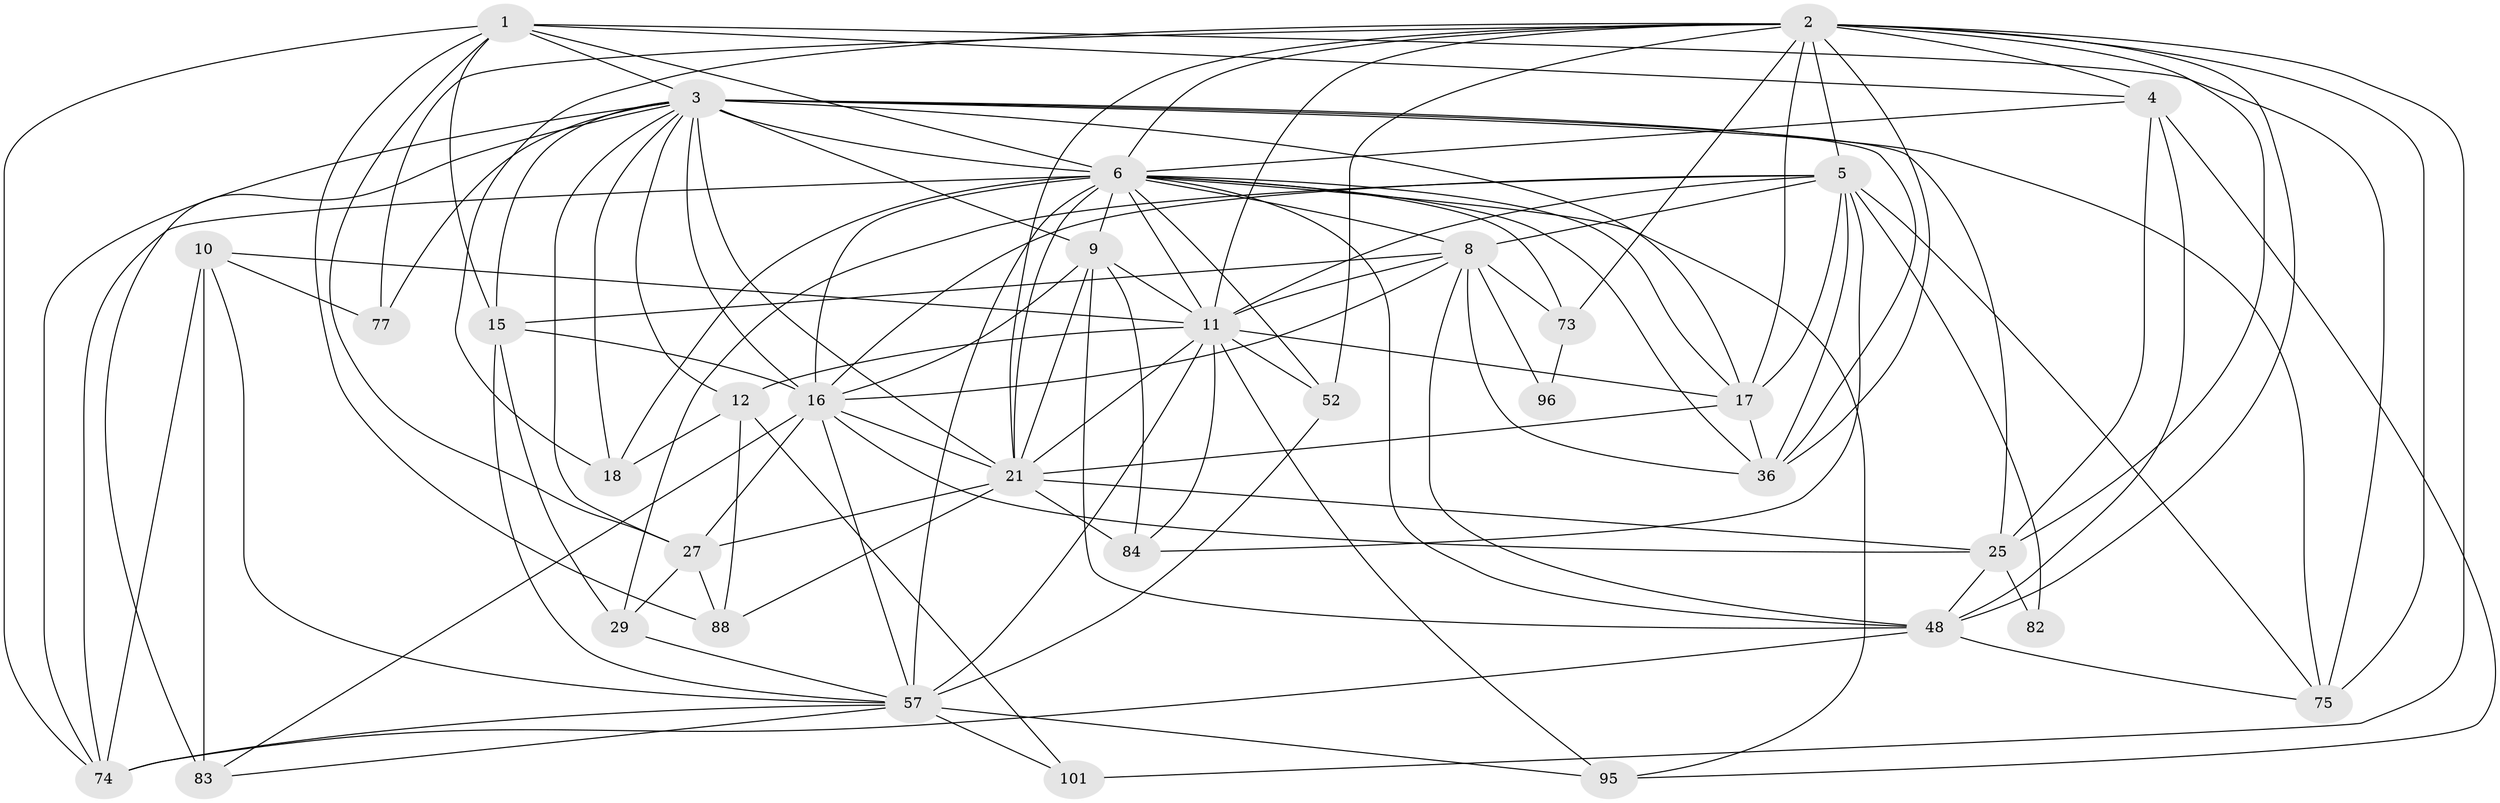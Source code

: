 // original degree distribution, {2: 0.14655172413793102, 7: 0.05172413793103448, 8: 0.034482758620689655, 4: 0.21551724137931033, 6: 0.06896551724137931, 3: 0.3103448275862069, 5: 0.1724137931034483}
// Generated by graph-tools (version 1.1) at 2025/18/03/04/25 18:18:49]
// undirected, 34 vertices, 119 edges
graph export_dot {
graph [start="1"]
  node [color=gray90,style=filled];
  1 [super="+7+111"];
  2 [super="+50+64+61+14+99"];
  3 [super="+114+91+23+22+37+86"];
  4 [super="+26"];
  5 [super="+67+66"];
  6 [super="+70+56+13"];
  8 [super="+40+41"];
  9 [super="+80"];
  10 [super="+65+51"];
  11 [super="+24+47+68+38"];
  12 [super="+39"];
  15 [super="+19"];
  16 [super="+30+32+72+107"];
  17 [super="+34+115"];
  18 [super="+43+108"];
  21 [super="+33"];
  25 [super="+103"];
  27 [super="+55"];
  29 [super="+109"];
  36 [super="+89"];
  48 [super="+71"];
  52 [super="+53+93"];
  57 [super="+60+87"];
  73;
  74 [super="+106+79"];
  75 [super="+97+90"];
  77;
  82;
  83 [super="+98"];
  84 [super="+85"];
  88 [super="+105"];
  95;
  96;
  101;
  1 -- 88;
  1 -- 27;
  1 -- 75;
  1 -- 4;
  1 -- 3;
  1 -- 74;
  1 -- 15;
  1 -- 6;
  2 -- 4 [weight=2];
  2 -- 73;
  2 -- 75 [weight=3];
  2 -- 36;
  2 -- 18 [weight=2];
  2 -- 101;
  2 -- 5 [weight=3];
  2 -- 52 [weight=2];
  2 -- 21;
  2 -- 48;
  2 -- 25;
  2 -- 17;
  2 -- 77;
  2 -- 6 [weight=2];
  2 -- 11 [weight=2];
  3 -- 21;
  3 -- 6 [weight=3];
  3 -- 83 [weight=2];
  3 -- 25;
  3 -- 74;
  3 -- 12;
  3 -- 17 [weight=2];
  3 -- 18;
  3 -- 16;
  3 -- 9;
  3 -- 36;
  3 -- 75 [weight=2];
  3 -- 77;
  3 -- 15;
  3 -- 27;
  4 -- 95;
  4 -- 48;
  4 -- 25;
  4 -- 6;
  5 -- 11;
  5 -- 82;
  5 -- 36 [weight=2];
  5 -- 29;
  5 -- 8 [weight=3];
  5 -- 17;
  5 -- 84;
  5 -- 16;
  5 -- 75;
  6 -- 73;
  6 -- 36;
  6 -- 21 [weight=2];
  6 -- 48;
  6 -- 8;
  6 -- 17;
  6 -- 11 [weight=2];
  6 -- 9;
  6 -- 74;
  6 -- 18;
  6 -- 52;
  6 -- 57;
  6 -- 95;
  6 -- 16 [weight=2];
  8 -- 48;
  8 -- 96;
  8 -- 36;
  8 -- 73;
  8 -- 11;
  8 -- 15;
  8 -- 16;
  9 -- 84;
  9 -- 16 [weight=2];
  9 -- 48;
  9 -- 21;
  9 -- 11;
  10 -- 57;
  10 -- 83 [weight=2];
  10 -- 74;
  10 -- 77;
  10 -- 11;
  11 -- 57 [weight=2];
  11 -- 17;
  11 -- 95;
  11 -- 84;
  11 -- 21 [weight=2];
  11 -- 52;
  11 -- 12;
  12 -- 18;
  12 -- 88;
  12 -- 101;
  15 -- 57;
  15 -- 29;
  15 -- 16;
  16 -- 27 [weight=2];
  16 -- 21;
  16 -- 57;
  16 -- 25 [weight=2];
  16 -- 83;
  17 -- 21;
  17 -- 36;
  21 -- 84 [weight=2];
  21 -- 88;
  21 -- 27;
  21 -- 25;
  25 -- 48;
  25 -- 82;
  27 -- 88;
  27 -- 29;
  29 -- 57;
  48 -- 75;
  48 -- 74;
  52 -- 57;
  57 -- 101;
  57 -- 74;
  57 -- 95;
  57 -- 83;
  73 -- 96;
}
